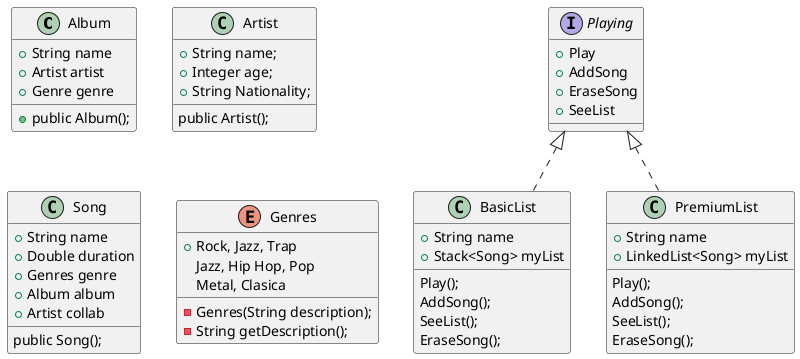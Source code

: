 

@startuml
 class Album
{
    +String name
    +Artist artist
    +Genre genre
    +public Album();
}

class Artist{
  +String name;
  +Integer age;
  +String Nationality;
  public Artist();
}
class Song{
+String name
+Double duration
+Genres genre
+Album album
+Artist collab
public Song();
}
enum Genres{
+Rock, Jazz, Trap
 Jazz, Hip Hop, Pop
 Metal, Clasica
-Genres(String description);
-String getDescription();
}
Interface Playing{
+Play
+AddSong
+EraseSong
+SeeList
}
class BasicList implements Playing{
+String name
+Stack<Song> myList
Play();
AddSong();
SeeList();
EraseSong();
}
class PremiumList implements Playing{
+ String name
+LinkedList<Song> myList
Play();
AddSong();
SeeList();
EraseSong();
}

@enduml

